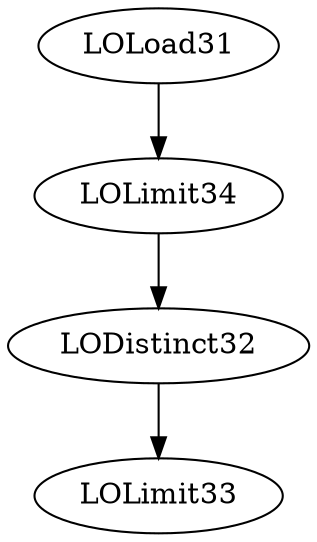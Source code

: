 digraph graph1 {
    LOLoad31 -> LOLimit34;
    LOLimit34 [limit="100"];
    LOLimit34 -> LODistinct32;
    LODistinct32 -> LOLimit33;
    LOLimit33 [limit="100"];
}
